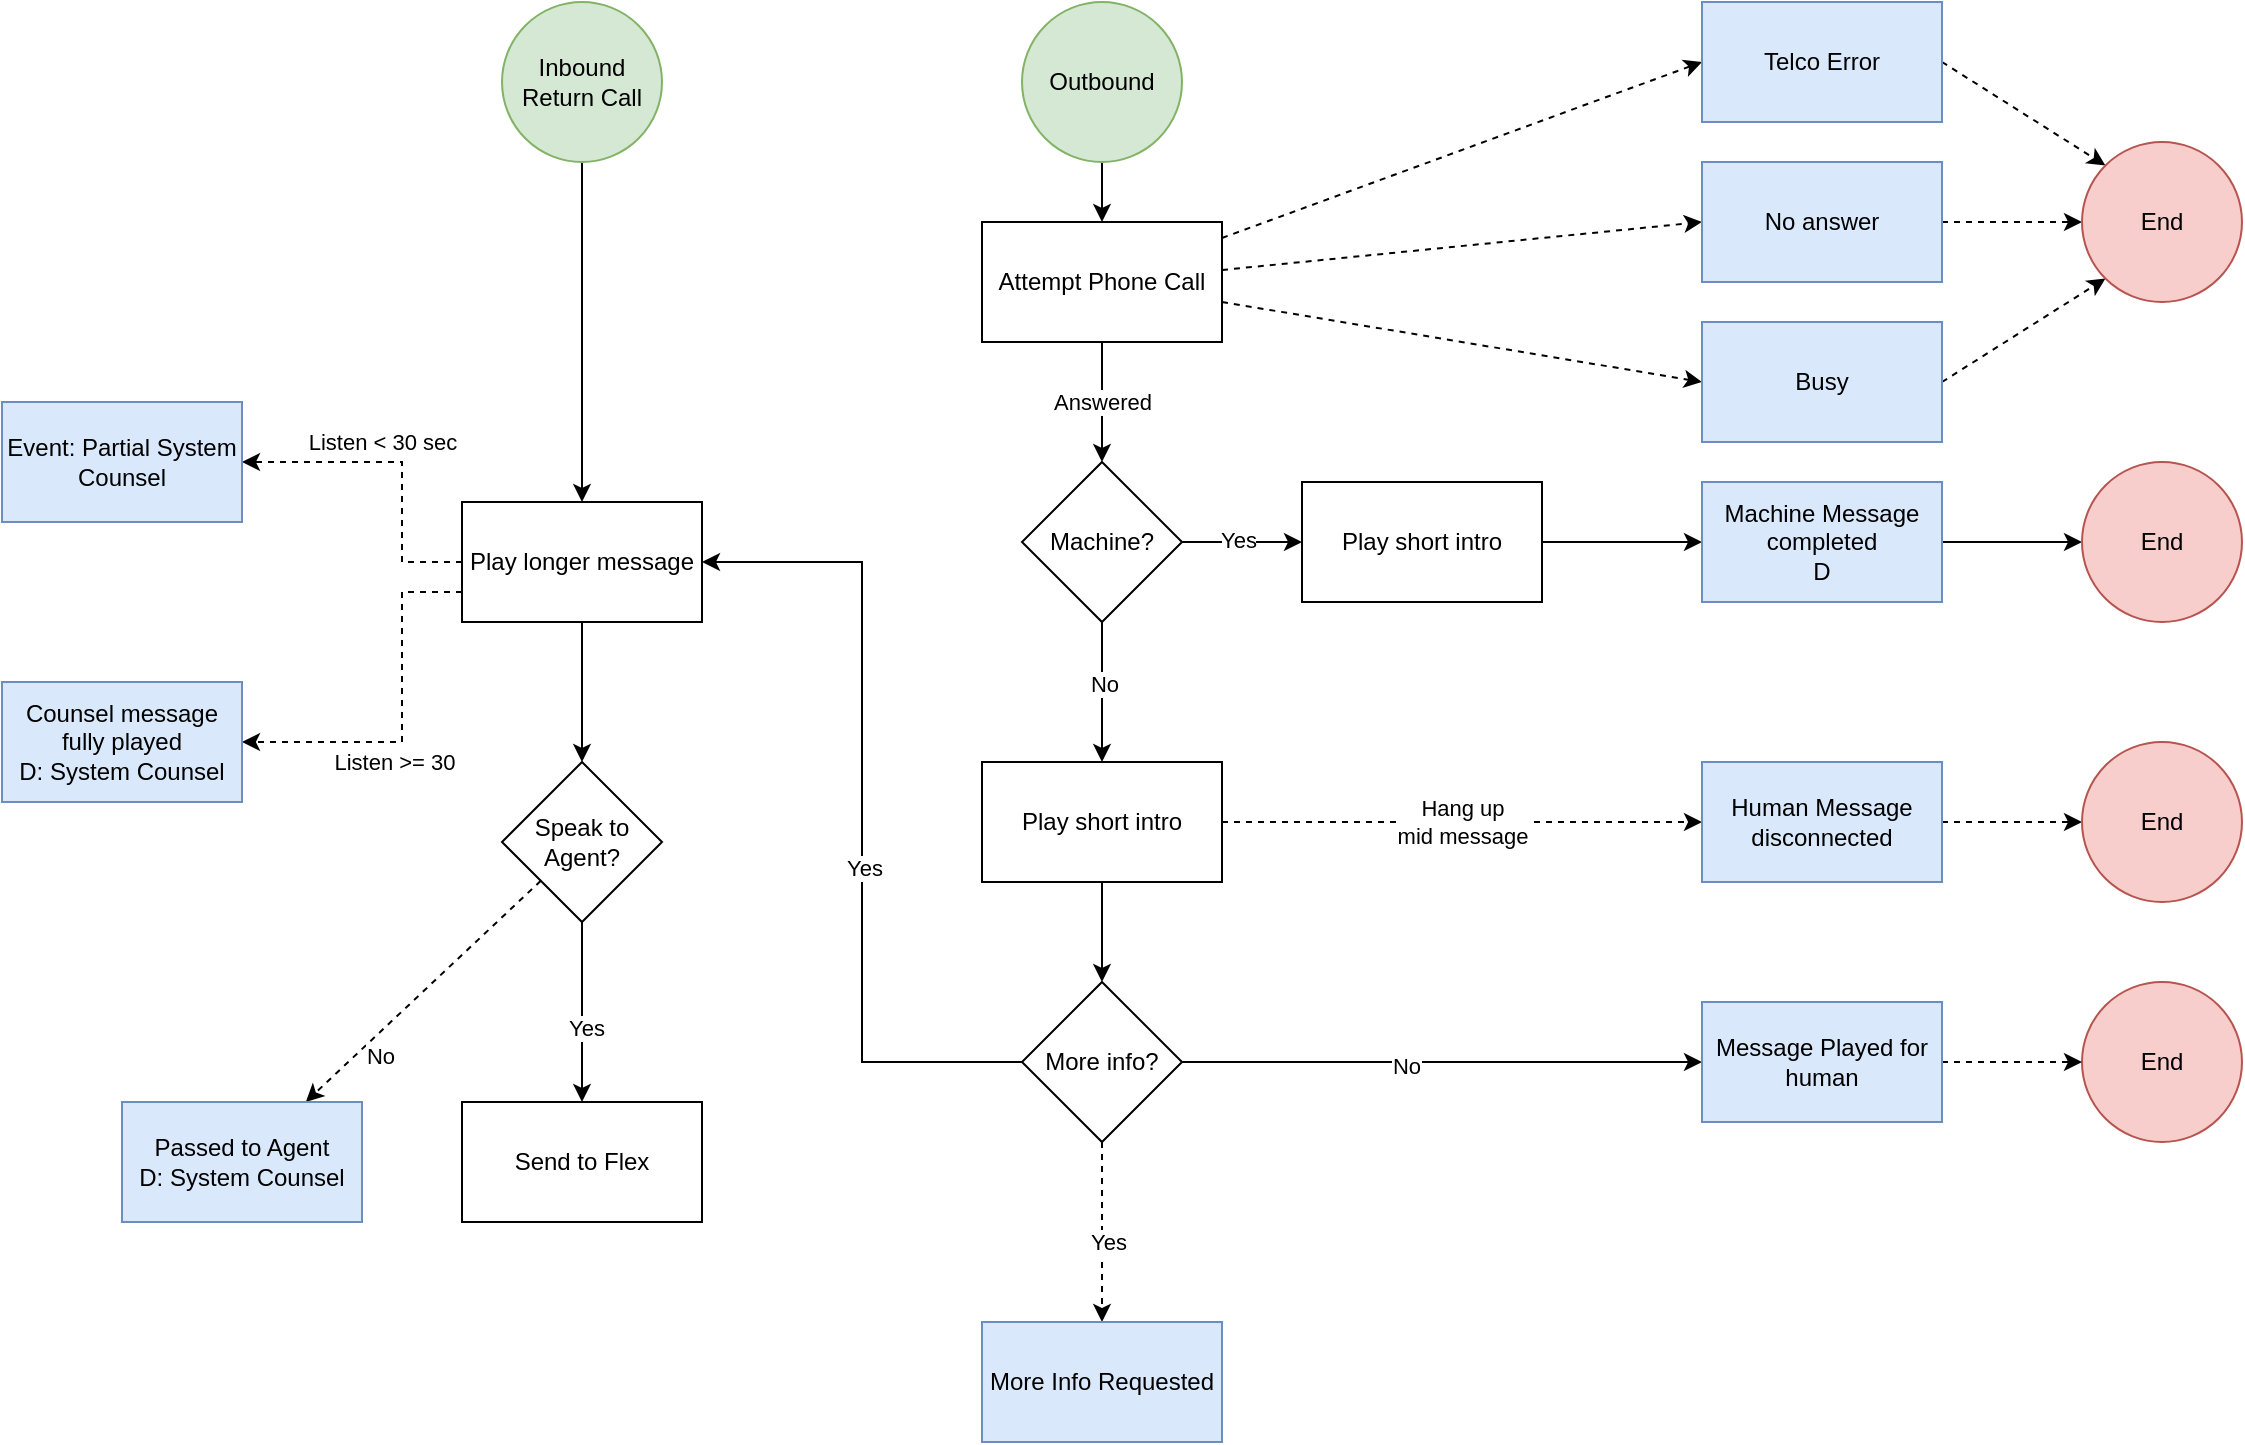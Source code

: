 <mxfile version="17.4.3" type="github">
  <diagram id="5HC-pcOWHWcu-DSq-r_J" name="Page-1">
    <mxGraphModel dx="1757" dy="1078" grid="1" gridSize="10" guides="1" tooltips="1" connect="1" arrows="1" fold="1" page="1" pageScale="1" pageWidth="850" pageHeight="1100" math="0" shadow="0">
      <root>
        <mxCell id="0" />
        <mxCell id="1" parent="0" />
        <mxCell id="h_MuEBLozcbpam1zxxS4-10" style="edgeStyle=orthogonalEdgeStyle;rounded=0;orthogonalLoop=1;jettySize=auto;html=1;entryX=0.5;entryY=0;entryDx=0;entryDy=0;" edge="1" parent="1" source="h_MuEBLozcbpam1zxxS4-1" target="h_MuEBLozcbpam1zxxS4-43">
          <mxGeometry relative="1" as="geometry" />
        </mxCell>
        <mxCell id="h_MuEBLozcbpam1zxxS4-1" value="Outbound" style="ellipse;whiteSpace=wrap;html=1;aspect=fixed;fillColor=#d5e8d4;strokeColor=#82b366;" vertex="1" parent="1">
          <mxGeometry x="550" y="60" width="80" height="80" as="geometry" />
        </mxCell>
        <mxCell id="h_MuEBLozcbpam1zxxS4-14" style="edgeStyle=orthogonalEdgeStyle;rounded=0;orthogonalLoop=1;jettySize=auto;html=1;" edge="1" parent="1" source="h_MuEBLozcbpam1zxxS4-2" target="h_MuEBLozcbpam1zxxS4-5">
          <mxGeometry relative="1" as="geometry" />
        </mxCell>
        <mxCell id="h_MuEBLozcbpam1zxxS4-2" value="Inbound&lt;br&gt;Return Call" style="ellipse;whiteSpace=wrap;html=1;aspect=fixed;fillColor=#d5e8d4;strokeColor=#82b366;" vertex="1" parent="1">
          <mxGeometry x="290" y="60" width="80" height="80" as="geometry" />
        </mxCell>
        <mxCell id="h_MuEBLozcbpam1zxxS4-12" style="edgeStyle=orthogonalEdgeStyle;rounded=0;orthogonalLoop=1;jettySize=auto;html=1;" edge="1" parent="1" source="h_MuEBLozcbpam1zxxS4-3" target="h_MuEBLozcbpam1zxxS4-11">
          <mxGeometry relative="1" as="geometry" />
        </mxCell>
        <mxCell id="h_MuEBLozcbpam1zxxS4-29" value="Hang up &lt;br&gt;mid message" style="edgeStyle=orthogonalEdgeStyle;rounded=0;orthogonalLoop=1;jettySize=auto;html=1;dashed=1;" edge="1" parent="1" source="h_MuEBLozcbpam1zxxS4-3" target="h_MuEBLozcbpam1zxxS4-28">
          <mxGeometry relative="1" as="geometry" />
        </mxCell>
        <mxCell id="h_MuEBLozcbpam1zxxS4-31" style="edgeStyle=orthogonalEdgeStyle;rounded=0;orthogonalLoop=1;jettySize=auto;html=1;entryX=0;entryY=0.5;entryDx=0;entryDy=0;exitX=1;exitY=0.5;exitDx=0;exitDy=0;" edge="1" parent="1" source="h_MuEBLozcbpam1zxxS4-11" target="h_MuEBLozcbpam1zxxS4-30">
          <mxGeometry relative="1" as="geometry">
            <mxPoint x="590" y="630" as="sourcePoint" />
            <Array as="points">
              <mxPoint x="640" y="590" />
              <mxPoint x="640" y="590" />
            </Array>
          </mxGeometry>
        </mxCell>
        <mxCell id="h_MuEBLozcbpam1zxxS4-32" value="No" style="edgeLabel;html=1;align=center;verticalAlign=middle;resizable=0;points=[];" vertex="1" connectable="0" parent="h_MuEBLozcbpam1zxxS4-31">
          <mxGeometry x="-0.141" y="-2" relative="1" as="geometry">
            <mxPoint as="offset" />
          </mxGeometry>
        </mxCell>
        <mxCell id="h_MuEBLozcbpam1zxxS4-3" value="Play short intro" style="rounded=0;whiteSpace=wrap;html=1;" vertex="1" parent="1">
          <mxGeometry x="530" y="440" width="120" height="60" as="geometry" />
        </mxCell>
        <mxCell id="h_MuEBLozcbpam1zxxS4-6" style="edgeStyle=orthogonalEdgeStyle;rounded=0;orthogonalLoop=1;jettySize=auto;html=1;" edge="1" parent="1" source="h_MuEBLozcbpam1zxxS4-4" target="h_MuEBLozcbpam1zxxS4-3">
          <mxGeometry relative="1" as="geometry" />
        </mxCell>
        <mxCell id="h_MuEBLozcbpam1zxxS4-7" value="No" style="edgeLabel;html=1;align=center;verticalAlign=middle;resizable=0;points=[];" vertex="1" connectable="0" parent="h_MuEBLozcbpam1zxxS4-6">
          <mxGeometry x="-0.114" y="1" relative="1" as="geometry">
            <mxPoint as="offset" />
          </mxGeometry>
        </mxCell>
        <mxCell id="h_MuEBLozcbpam1zxxS4-9" style="edgeStyle=orthogonalEdgeStyle;rounded=0;orthogonalLoop=1;jettySize=auto;html=1;" edge="1" parent="1" source="h_MuEBLozcbpam1zxxS4-4" target="h_MuEBLozcbpam1zxxS4-8">
          <mxGeometry relative="1" as="geometry" />
        </mxCell>
        <mxCell id="h_MuEBLozcbpam1zxxS4-23" value="Yes" style="edgeLabel;html=1;align=center;verticalAlign=middle;resizable=0;points=[];" vertex="1" connectable="0" parent="h_MuEBLozcbpam1zxxS4-9">
          <mxGeometry x="-0.067" y="1" relative="1" as="geometry">
            <mxPoint as="offset" />
          </mxGeometry>
        </mxCell>
        <mxCell id="h_MuEBLozcbpam1zxxS4-4" value="Machine?" style="rhombus;whiteSpace=wrap;html=1;" vertex="1" parent="1">
          <mxGeometry x="550" y="290" width="80" height="80" as="geometry" />
        </mxCell>
        <mxCell id="h_MuEBLozcbpam1zxxS4-16" style="edgeStyle=orthogonalEdgeStyle;rounded=0;orthogonalLoop=1;jettySize=auto;html=1;" edge="1" parent="1" source="h_MuEBLozcbpam1zxxS4-5" target="h_MuEBLozcbpam1zxxS4-15">
          <mxGeometry relative="1" as="geometry" />
        </mxCell>
        <mxCell id="h_MuEBLozcbpam1zxxS4-37" style="edgeStyle=orthogonalEdgeStyle;rounded=0;orthogonalLoop=1;jettySize=auto;html=1;exitX=0;exitY=0.75;exitDx=0;exitDy=0;entryX=1;entryY=0.5;entryDx=0;entryDy=0;dashed=1;" edge="1" parent="1" source="h_MuEBLozcbpam1zxxS4-5" target="h_MuEBLozcbpam1zxxS4-36">
          <mxGeometry relative="1" as="geometry">
            <Array as="points">
              <mxPoint x="240" y="355" />
              <mxPoint x="240" y="430" />
            </Array>
          </mxGeometry>
        </mxCell>
        <mxCell id="h_MuEBLozcbpam1zxxS4-38" value="Listen &amp;gt;= 30" style="edgeLabel;html=1;align=center;verticalAlign=middle;resizable=0;points=[];" vertex="1" connectable="0" parent="h_MuEBLozcbpam1zxxS4-37">
          <mxGeometry x="0.181" relative="1" as="geometry">
            <mxPoint y="10" as="offset" />
          </mxGeometry>
        </mxCell>
        <mxCell id="h_MuEBLozcbpam1zxxS4-40" value="Listen &amp;lt; 30 sec" style="edgeStyle=orthogonalEdgeStyle;rounded=0;orthogonalLoop=1;jettySize=auto;html=1;dashed=1;" edge="1" parent="1" source="h_MuEBLozcbpam1zxxS4-5" target="h_MuEBLozcbpam1zxxS4-39">
          <mxGeometry x="0.125" y="-10" relative="1" as="geometry">
            <Array as="points">
              <mxPoint x="240" y="340" />
              <mxPoint x="240" y="290" />
            </Array>
            <mxPoint as="offset" />
          </mxGeometry>
        </mxCell>
        <mxCell id="h_MuEBLozcbpam1zxxS4-5" value="Play longer message" style="rounded=0;whiteSpace=wrap;html=1;" vertex="1" parent="1">
          <mxGeometry x="270" y="310" width="120" height="60" as="geometry" />
        </mxCell>
        <mxCell id="h_MuEBLozcbpam1zxxS4-25" value="" style="edgeStyle=orthogonalEdgeStyle;rounded=0;orthogonalLoop=1;jettySize=auto;html=1;" edge="1" parent="1" source="h_MuEBLozcbpam1zxxS4-8" target="h_MuEBLozcbpam1zxxS4-24">
          <mxGeometry relative="1" as="geometry" />
        </mxCell>
        <mxCell id="h_MuEBLozcbpam1zxxS4-8" value="Play short intro" style="rounded=0;whiteSpace=wrap;html=1;" vertex="1" parent="1">
          <mxGeometry x="690" y="300" width="120" height="60" as="geometry" />
        </mxCell>
        <mxCell id="h_MuEBLozcbpam1zxxS4-13" style="edgeStyle=orthogonalEdgeStyle;rounded=0;orthogonalLoop=1;jettySize=auto;html=1;entryX=1;entryY=0.5;entryDx=0;entryDy=0;" edge="1" parent="1" source="h_MuEBLozcbpam1zxxS4-11" target="h_MuEBLozcbpam1zxxS4-5">
          <mxGeometry relative="1" as="geometry" />
        </mxCell>
        <mxCell id="h_MuEBLozcbpam1zxxS4-21" value="Yes" style="edgeLabel;html=1;align=center;verticalAlign=middle;resizable=0;points=[];" vertex="1" connectable="0" parent="h_MuEBLozcbpam1zxxS4-13">
          <mxGeometry x="-0.137" y="-1" relative="1" as="geometry">
            <mxPoint as="offset" />
          </mxGeometry>
        </mxCell>
        <mxCell id="h_MuEBLozcbpam1zxxS4-34" style="rounded=0;orthogonalLoop=1;jettySize=auto;html=1;entryX=0.5;entryY=0;entryDx=0;entryDy=0;dashed=1;exitX=0.5;exitY=1;exitDx=0;exitDy=0;" edge="1" parent="1" source="h_MuEBLozcbpam1zxxS4-11" target="h_MuEBLozcbpam1zxxS4-33">
          <mxGeometry relative="1" as="geometry" />
        </mxCell>
        <mxCell id="h_MuEBLozcbpam1zxxS4-35" value="Yes" style="edgeLabel;html=1;align=center;verticalAlign=middle;resizable=0;points=[];" vertex="1" connectable="0" parent="h_MuEBLozcbpam1zxxS4-34">
          <mxGeometry x="0.104" y="3" relative="1" as="geometry">
            <mxPoint as="offset" />
          </mxGeometry>
        </mxCell>
        <mxCell id="h_MuEBLozcbpam1zxxS4-11" value="More info?" style="rhombus;whiteSpace=wrap;html=1;" vertex="1" parent="1">
          <mxGeometry x="550" y="550" width="80" height="80" as="geometry" />
        </mxCell>
        <mxCell id="h_MuEBLozcbpam1zxxS4-18" style="edgeStyle=orthogonalEdgeStyle;rounded=0;orthogonalLoop=1;jettySize=auto;html=1;entryX=0.5;entryY=0;entryDx=0;entryDy=0;" edge="1" parent="1" source="h_MuEBLozcbpam1zxxS4-15" target="h_MuEBLozcbpam1zxxS4-17">
          <mxGeometry relative="1" as="geometry" />
        </mxCell>
        <mxCell id="h_MuEBLozcbpam1zxxS4-49" value="Yes" style="edgeLabel;html=1;align=center;verticalAlign=middle;resizable=0;points=[];" vertex="1" connectable="0" parent="h_MuEBLozcbpam1zxxS4-18">
          <mxGeometry x="0.175" y="2" relative="1" as="geometry">
            <mxPoint as="offset" />
          </mxGeometry>
        </mxCell>
        <mxCell id="h_MuEBLozcbpam1zxxS4-42" style="rounded=0;orthogonalLoop=1;jettySize=auto;html=1;dashed=1;" edge="1" parent="1" source="h_MuEBLozcbpam1zxxS4-15" target="h_MuEBLozcbpam1zxxS4-41">
          <mxGeometry relative="1" as="geometry" />
        </mxCell>
        <mxCell id="h_MuEBLozcbpam1zxxS4-50" value="No" style="edgeLabel;html=1;align=center;verticalAlign=middle;resizable=0;points=[];" vertex="1" connectable="0" parent="h_MuEBLozcbpam1zxxS4-42">
          <mxGeometry x="0.216" y="-2" relative="1" as="geometry">
            <mxPoint x="-8" y="22" as="offset" />
          </mxGeometry>
        </mxCell>
        <mxCell id="h_MuEBLozcbpam1zxxS4-15" value="Speak to Agent?" style="rhombus;whiteSpace=wrap;html=1;" vertex="1" parent="1">
          <mxGeometry x="290" y="440" width="80" height="80" as="geometry" />
        </mxCell>
        <mxCell id="h_MuEBLozcbpam1zxxS4-17" value="Send to Flex" style="rounded=0;whiteSpace=wrap;html=1;" vertex="1" parent="1">
          <mxGeometry x="270" y="610" width="120" height="60" as="geometry" />
        </mxCell>
        <mxCell id="h_MuEBLozcbpam1zxxS4-19" value="End" style="ellipse;whiteSpace=wrap;html=1;aspect=fixed;fillColor=#f8cecc;strokeColor=#b85450;" vertex="1" parent="1">
          <mxGeometry x="1080" y="550" width="80" height="80" as="geometry" />
        </mxCell>
        <mxCell id="h_MuEBLozcbpam1zxxS4-27" style="edgeStyle=orthogonalEdgeStyle;rounded=0;orthogonalLoop=1;jettySize=auto;html=1;" edge="1" parent="1" source="h_MuEBLozcbpam1zxxS4-24" target="h_MuEBLozcbpam1zxxS4-26">
          <mxGeometry relative="1" as="geometry" />
        </mxCell>
        <mxCell id="h_MuEBLozcbpam1zxxS4-24" value="Machine Message completed&lt;br&gt;D" style="whiteSpace=wrap;html=1;rounded=0;fillColor=#dae8fc;strokeColor=#6c8ebf;" vertex="1" parent="1">
          <mxGeometry x="890" y="300" width="120" height="60" as="geometry" />
        </mxCell>
        <mxCell id="h_MuEBLozcbpam1zxxS4-26" value="End" style="ellipse;whiteSpace=wrap;html=1;aspect=fixed;fillColor=#f8cecc;strokeColor=#b85450;" vertex="1" parent="1">
          <mxGeometry x="1080" y="290" width="80" height="80" as="geometry" />
        </mxCell>
        <mxCell id="h_MuEBLozcbpam1zxxS4-59" style="edgeStyle=none;rounded=0;orthogonalLoop=1;jettySize=auto;html=1;dashed=1;" edge="1" parent="1" source="h_MuEBLozcbpam1zxxS4-28" target="h_MuEBLozcbpam1zxxS4-58">
          <mxGeometry relative="1" as="geometry" />
        </mxCell>
        <mxCell id="h_MuEBLozcbpam1zxxS4-28" value="Human Message disconnected" style="whiteSpace=wrap;html=1;rounded=0;fillColor=#dae8fc;strokeColor=#6c8ebf;" vertex="1" parent="1">
          <mxGeometry x="890" y="440" width="120" height="60" as="geometry" />
        </mxCell>
        <mxCell id="h_MuEBLozcbpam1zxxS4-57" style="edgeStyle=none;rounded=0;orthogonalLoop=1;jettySize=auto;html=1;entryX=0;entryY=0.5;entryDx=0;entryDy=0;dashed=1;" edge="1" parent="1" source="h_MuEBLozcbpam1zxxS4-30" target="h_MuEBLozcbpam1zxxS4-19">
          <mxGeometry relative="1" as="geometry" />
        </mxCell>
        <mxCell id="h_MuEBLozcbpam1zxxS4-30" value="Message Played for human" style="whiteSpace=wrap;html=1;rounded=0;fillColor=#dae8fc;strokeColor=#6c8ebf;" vertex="1" parent="1">
          <mxGeometry x="890" y="560" width="120" height="60" as="geometry" />
        </mxCell>
        <mxCell id="h_MuEBLozcbpam1zxxS4-33" value="More Info Requested" style="whiteSpace=wrap;html=1;rounded=0;fillColor=#dae8fc;strokeColor=#6c8ebf;" vertex="1" parent="1">
          <mxGeometry x="530" y="720" width="120" height="60" as="geometry" />
        </mxCell>
        <mxCell id="h_MuEBLozcbpam1zxxS4-36" value="Counsel message fully played&lt;br&gt;D:&amp;nbsp;System Counsel" style="whiteSpace=wrap;html=1;rounded=0;fillColor=#dae8fc;strokeColor=#6c8ebf;" vertex="1" parent="1">
          <mxGeometry x="40" y="400" width="120" height="60" as="geometry" />
        </mxCell>
        <mxCell id="h_MuEBLozcbpam1zxxS4-39" value="Event: Partial System Counsel" style="whiteSpace=wrap;html=1;rounded=0;fillColor=#dae8fc;strokeColor=#6c8ebf;" vertex="1" parent="1">
          <mxGeometry x="40" y="260" width="120" height="60" as="geometry" />
        </mxCell>
        <mxCell id="h_MuEBLozcbpam1zxxS4-41" value="Passed to Agent&lt;br&gt;D:&amp;nbsp;System Counsel" style="whiteSpace=wrap;html=1;rounded=0;fillColor=#dae8fc;strokeColor=#6c8ebf;" vertex="1" parent="1">
          <mxGeometry x="100" y="610" width="120" height="60" as="geometry" />
        </mxCell>
        <mxCell id="h_MuEBLozcbpam1zxxS4-44" value="Answered" style="edgeStyle=orthogonalEdgeStyle;rounded=0;orthogonalLoop=1;jettySize=auto;html=1;entryX=0.5;entryY=0;entryDx=0;entryDy=0;" edge="1" parent="1" source="h_MuEBLozcbpam1zxxS4-43" target="h_MuEBLozcbpam1zxxS4-4">
          <mxGeometry relative="1" as="geometry" />
        </mxCell>
        <mxCell id="h_MuEBLozcbpam1zxxS4-46" value="" style="rounded=0;orthogonalLoop=1;jettySize=auto;html=1;entryX=0;entryY=0.5;entryDx=0;entryDy=0;dashed=1;" edge="1" parent="1" source="h_MuEBLozcbpam1zxxS4-43" target="h_MuEBLozcbpam1zxxS4-45">
          <mxGeometry relative="1" as="geometry" />
        </mxCell>
        <mxCell id="h_MuEBLozcbpam1zxxS4-48" style="rounded=0;orthogonalLoop=1;jettySize=auto;html=1;entryX=0;entryY=0.5;entryDx=0;entryDy=0;dashed=1;" edge="1" parent="1" source="h_MuEBLozcbpam1zxxS4-43" target="h_MuEBLozcbpam1zxxS4-47">
          <mxGeometry relative="1" as="geometry" />
        </mxCell>
        <mxCell id="h_MuEBLozcbpam1zxxS4-52" style="edgeStyle=none;rounded=0;orthogonalLoop=1;jettySize=auto;html=1;entryX=0;entryY=0.5;entryDx=0;entryDy=0;dashed=1;" edge="1" parent="1" source="h_MuEBLozcbpam1zxxS4-43" target="h_MuEBLozcbpam1zxxS4-51">
          <mxGeometry relative="1" as="geometry" />
        </mxCell>
        <mxCell id="h_MuEBLozcbpam1zxxS4-43" value="Attempt Phone Call" style="rounded=0;whiteSpace=wrap;html=1;" vertex="1" parent="1">
          <mxGeometry x="530" y="170" width="120" height="60" as="geometry" />
        </mxCell>
        <mxCell id="h_MuEBLozcbpam1zxxS4-55" style="edgeStyle=none;rounded=0;orthogonalLoop=1;jettySize=auto;html=1;entryX=0;entryY=0.5;entryDx=0;entryDy=0;dashed=1;" edge="1" parent="1" source="h_MuEBLozcbpam1zxxS4-45" target="h_MuEBLozcbpam1zxxS4-53">
          <mxGeometry relative="1" as="geometry" />
        </mxCell>
        <mxCell id="h_MuEBLozcbpam1zxxS4-45" value="No answer" style="whiteSpace=wrap;html=1;rounded=0;fillColor=#dae8fc;strokeColor=#6c8ebf;" vertex="1" parent="1">
          <mxGeometry x="890" y="140" width="120" height="60" as="geometry" />
        </mxCell>
        <mxCell id="h_MuEBLozcbpam1zxxS4-56" style="edgeStyle=none;rounded=0;orthogonalLoop=1;jettySize=auto;html=1;dashed=1;entryX=0;entryY=0;entryDx=0;entryDy=0;exitX=1;exitY=0.5;exitDx=0;exitDy=0;" edge="1" parent="1" source="h_MuEBLozcbpam1zxxS4-47" target="h_MuEBLozcbpam1zxxS4-53">
          <mxGeometry relative="1" as="geometry">
            <mxPoint x="1080" y="160" as="targetPoint" />
          </mxGeometry>
        </mxCell>
        <mxCell id="h_MuEBLozcbpam1zxxS4-47" value="Telco Error" style="whiteSpace=wrap;html=1;rounded=0;fillColor=#dae8fc;strokeColor=#6c8ebf;" vertex="1" parent="1">
          <mxGeometry x="890" y="60" width="120" height="60" as="geometry" />
        </mxCell>
        <mxCell id="h_MuEBLozcbpam1zxxS4-54" style="edgeStyle=none;rounded=0;orthogonalLoop=1;jettySize=auto;html=1;entryX=0;entryY=1;entryDx=0;entryDy=0;dashed=1;exitX=1;exitY=0.5;exitDx=0;exitDy=0;" edge="1" parent="1" source="h_MuEBLozcbpam1zxxS4-51" target="h_MuEBLozcbpam1zxxS4-53">
          <mxGeometry relative="1" as="geometry" />
        </mxCell>
        <mxCell id="h_MuEBLozcbpam1zxxS4-51" value="Busy" style="whiteSpace=wrap;html=1;rounded=0;fillColor=#dae8fc;strokeColor=#6c8ebf;" vertex="1" parent="1">
          <mxGeometry x="890" y="220" width="120" height="60" as="geometry" />
        </mxCell>
        <mxCell id="h_MuEBLozcbpam1zxxS4-53" value="End" style="ellipse;whiteSpace=wrap;html=1;aspect=fixed;fillColor=#f8cecc;strokeColor=#b85450;" vertex="1" parent="1">
          <mxGeometry x="1080" y="130" width="80" height="80" as="geometry" />
        </mxCell>
        <mxCell id="h_MuEBLozcbpam1zxxS4-58" value="End" style="ellipse;whiteSpace=wrap;html=1;aspect=fixed;fillColor=#f8cecc;strokeColor=#b85450;" vertex="1" parent="1">
          <mxGeometry x="1080" y="430" width="80" height="80" as="geometry" />
        </mxCell>
      </root>
    </mxGraphModel>
  </diagram>
</mxfile>
